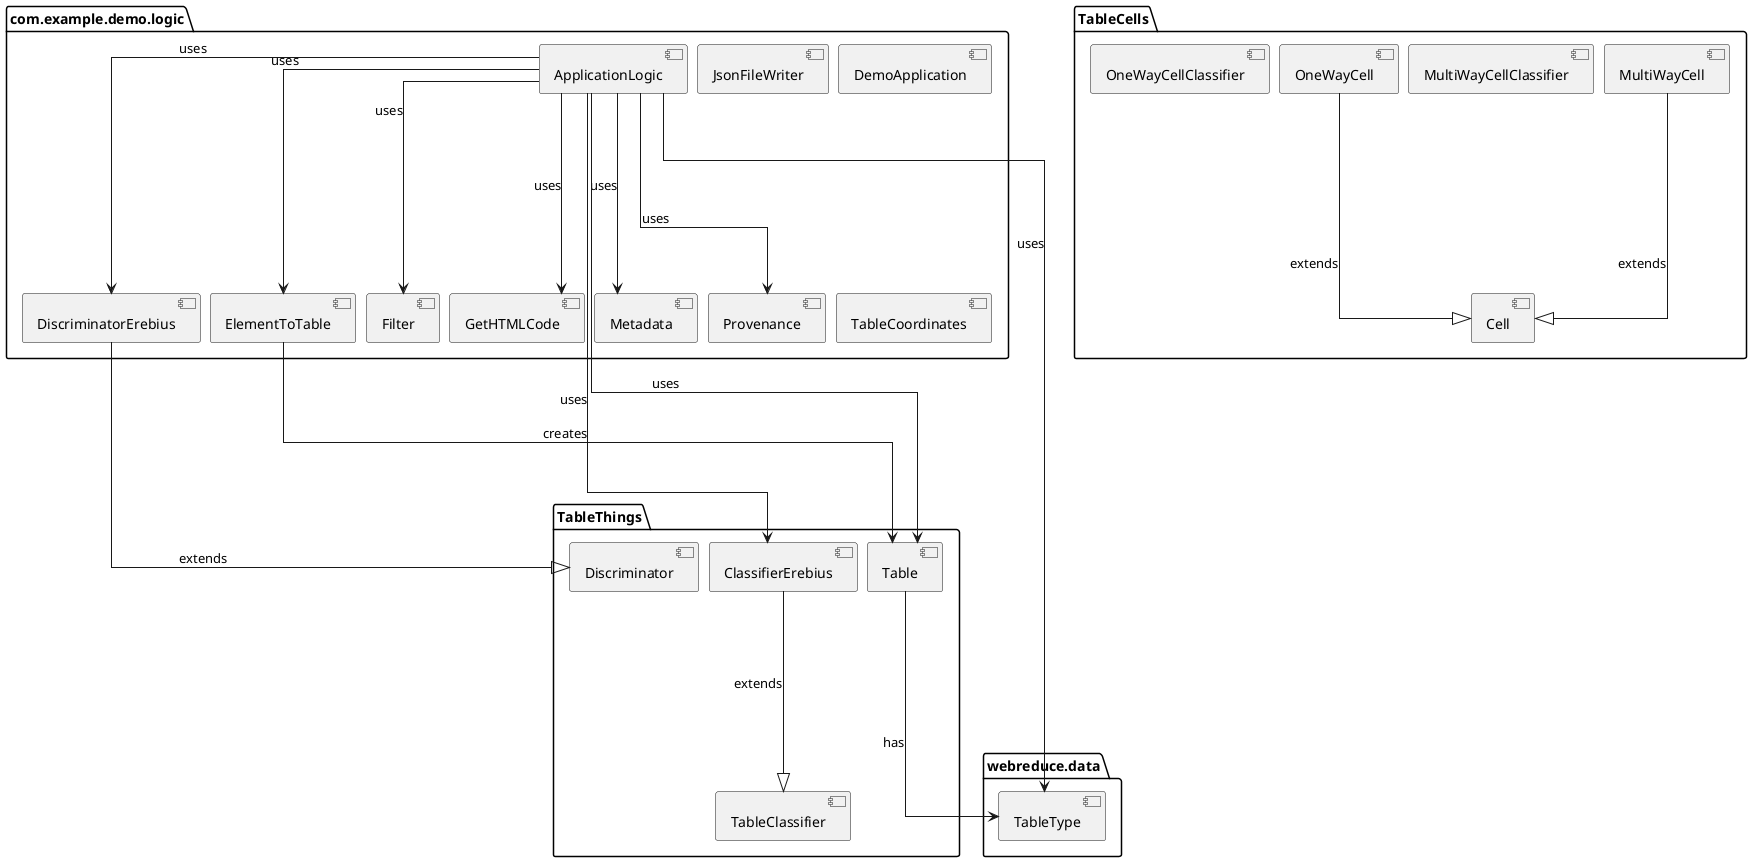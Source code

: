 @startuml

hide class circle

skinparam linetype ortho
skinparam nodesep 10
skinparam ranksep 200

package "com.example.demo.logic" {
    [ApplicationLogic]
    [JsonFileWriter]
    [DemoApplication]
    [DiscriminatorErebius]
    [ElementToTable]
    [Filter]
    [GetHTMLCode]
    [Metadata]
    [Provenance]
    [TableCoordinates]
}

package "TableCells" {
    [Cell]
    [MultiWayCell]
    [MultiWayCellClassifier]
    [OneWayCell]
    [OneWayCellClassifier]
}

package "TableThings" {
    [ClassifierErebius]
    [Discriminator]
    [Table]
    [TableClassifier]
}

package "webreduce.data" {
    [TableType]
}

[ApplicationLogic] --> [DiscriminatorErebius] : uses
[ApplicationLogic] --> [ElementToTable] : uses
[ApplicationLogic] --> [Filter] : uses
[ApplicationLogic] --> [GetHTMLCode] : uses
[ApplicationLogic] --> [Metadata] : uses
[ApplicationLogic] --> [Provenance] : uses
[ApplicationLogic] --> [ClassifierErebius] : uses
[ApplicationLogic] --> [Table] : uses
[ApplicationLogic] --> [TableType] : uses

[DiscriminatorErebius] --|> [Discriminator] : extends
[ElementToTable] --> [Table] : creates
[OneWayCell] --|> [Cell] : extends
[MultiWayCell] --|> [Cell] : extends
[ClassifierErebius] --|> [TableClassifier] : extends
[Table] --> [TableType] : has

@enduml
